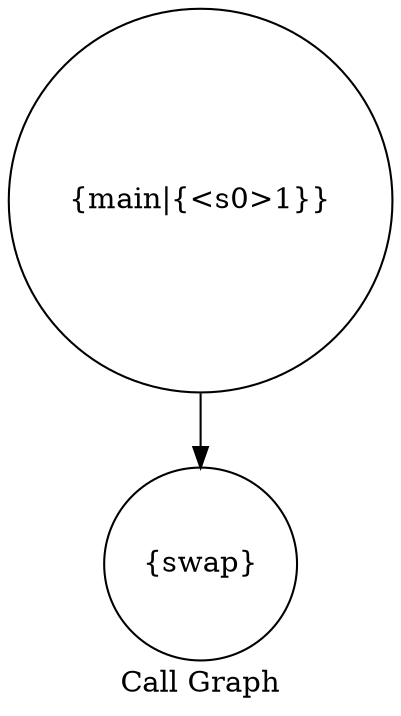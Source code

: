 digraph "Call Graph" {
	label="Call Graph";

	Node0x565558fe2760 [shape=record,shape=circle,label="{swap}"];
	Node0x565558fe3000 [shape=record,shape=circle,label="{main|{<s0>1}}"];
	Node0x565558fe3000:s0 -> Node0x565558fe2760[color=black];
}
